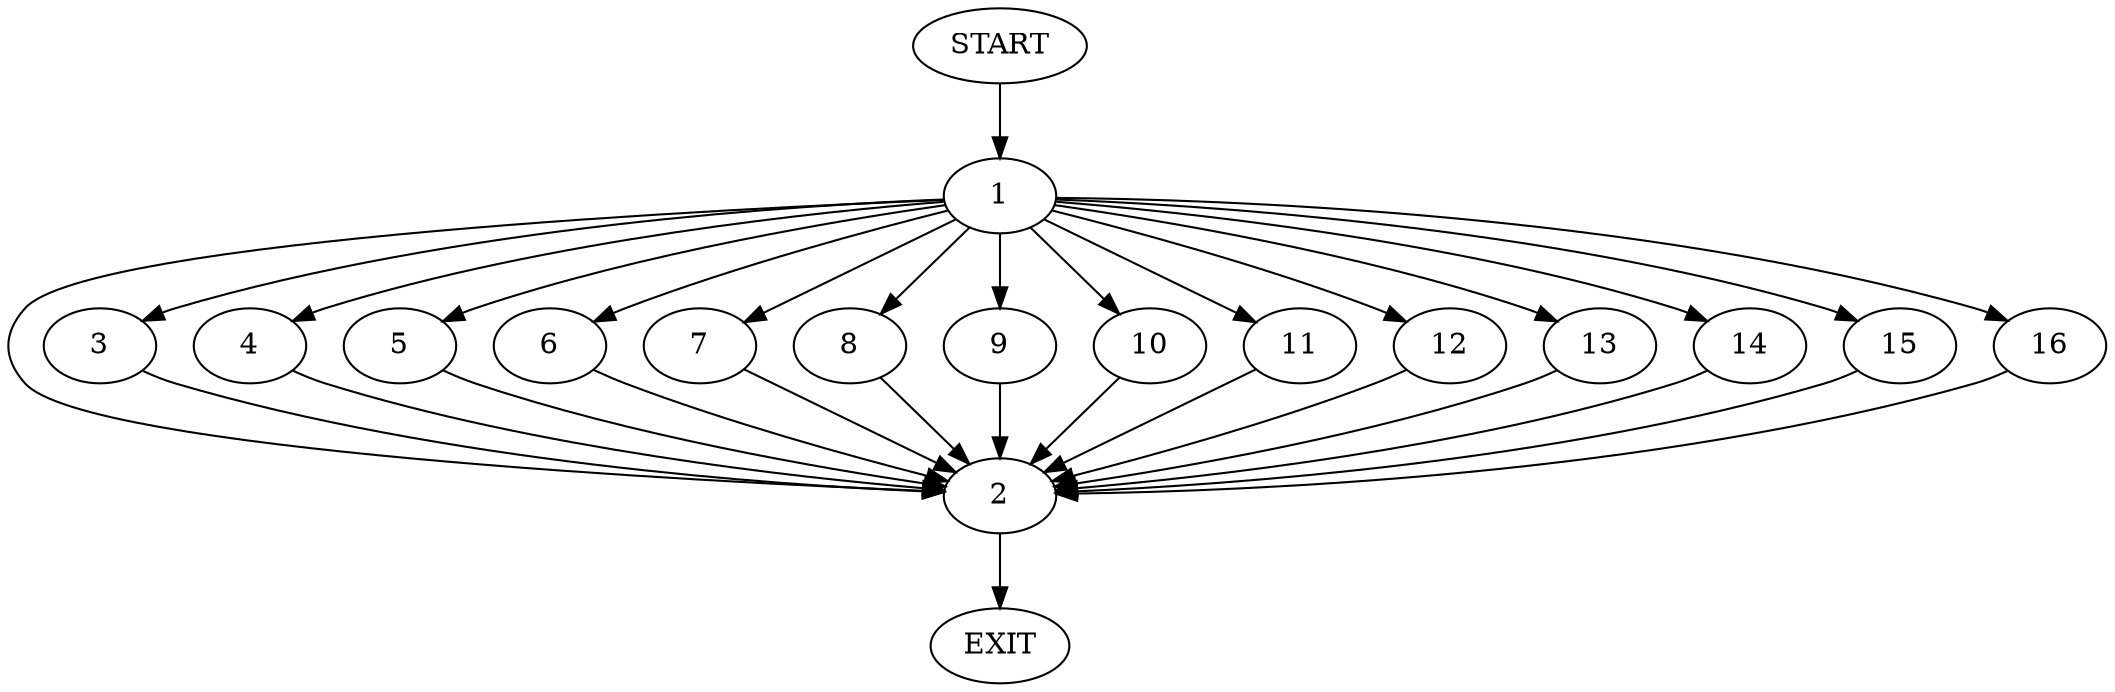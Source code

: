 digraph {
0 [label="START"]
17 [label="EXIT"]
0 -> 1
1 -> 2
1 -> 3
1 -> 4
1 -> 5
1 -> 6
1 -> 7
1 -> 8
1 -> 9
1 -> 10
1 -> 11
1 -> 12
1 -> 13
1 -> 14
1 -> 15
1 -> 16
10 -> 2
8 -> 2
2 -> 17
16 -> 2
12 -> 2
9 -> 2
6 -> 2
5 -> 2
4 -> 2
13 -> 2
3 -> 2
15 -> 2
11 -> 2
7 -> 2
14 -> 2
}
